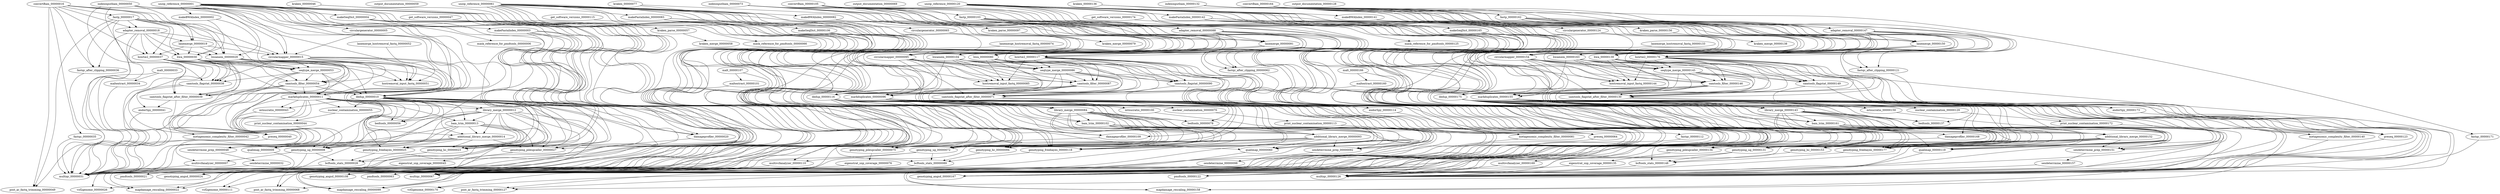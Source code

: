 strict digraph "EagerWorkflow-synthetic-instance" {
	graph [executedat="2024-09-11T11:00:26.031959+02:00",
		makespan=0,
		name="EagerWorkflow-synthetic-instance"
	];
	unzip_reference_00000001	[task="<wfcommons.common.task.Task object at 0x760638631f10>"];
	makeBWAIndex_00000002	[task="<wfcommons.common.task.Task object at 0x760638631dc0>"];
	unzip_reference_00000001 -> makeBWAIndex_00000002	[weight=0];
	makeFastaIndex_00000003	[task="<wfcommons.common.task.Task object at 0x760638631d00>"];
	unzip_reference_00000001 -> makeFastaIndex_00000003	[weight=0];
	makeSeqDict_00000004	[task="<wfcommons.common.task.Task object at 0x7606386317c0>"];
	unzip_reference_00000001 -> makeSeqDict_00000004	[weight=0];
	circulargenerator_00000005	[task="<wfcommons.common.task.Task object at 0x760638631940>"];
	unzip_reference_00000001 -> circulargenerator_00000005	[weight=0];
	mask_reference_for_pmdtools_00000006	[task="<wfcommons.common.task.Task object at 0x760638631ca0>"];
	unzip_reference_00000001 -> mask_reference_for_pmdtools_00000006	[weight=0];
	multivcfanalyzer_00000007	[task="<wfcommons.common.task.Task object at 0x760638631c10>"];
	unzip_reference_00000001 -> multivcfanalyzer_00000007	[weight=0];
	genotyping_ug_00000008	[task="<wfcommons.common.task.Task object at 0x760638631e50>"];
	unzip_reference_00000001 -> genotyping_ug_00000008	[weight=0];
	qualimap_00000009	[task="<wfcommons.common.task.Task object at 0x760638631910>"];
	unzip_reference_00000001 -> qualimap_00000009	[weight=0];
	circularmapper_00000015	[task="<wfcommons.common.task.Task object at 0x760638631ac0>"];
	unzip_reference_00000001 -> circularmapper_00000015	[weight=0];
	damageprofiler_00000020	[task="<wfcommons.common.task.Task object at 0x760638631df0>"];
	unzip_reference_00000001 -> damageprofiler_00000020	[weight=0];
	pmdtools_00000021	[task="<wfcommons.common.task.Task object at 0x7606386310a0>"];
	unzip_reference_00000001 -> pmdtools_00000021	[weight=0];
	mapdamage_rescaling_00000022	[task="<wfcommons.common.task.Task object at 0x760638631fd0>"];
	unzip_reference_00000001 -> mapdamage_rescaling_00000022	[weight=0];
	genotyping_hc_00000023	[task="<wfcommons.common.task.Task object at 0x760638631c40>"];
	unzip_reference_00000001 -> genotyping_hc_00000023	[weight=0];
	genotyping_angsd_00000024	[task="<wfcommons.common.task.Task object at 0x7606386319a0>"];
	unzip_reference_00000001 -> genotyping_angsd_00000024	[weight=0];
	genotyping_freebayes_00000025	[task="<wfcommons.common.task.Task object at 0x7606386319d0>"];
	unzip_reference_00000001 -> genotyping_freebayes_00000025	[weight=0];
	vcf2genome_00000026	[task="<wfcommons.common.task.Task object at 0x760638631a90>"];
	unzip_reference_00000001 -> vcf2genome_00000026	[weight=0];
	genotyping_pileupcaller_00000027	[task="<wfcommons.common.task.Task object at 0x760638631730>"];
	unzip_reference_00000001 -> genotyping_pileupcaller_00000027	[weight=0];
	bcftools_stats_00000028	[task="<wfcommons.common.task.Task object at 0x760638631af0>"];
	unzip_reference_00000001 -> bcftools_stats_00000028	[weight=0];
	bwamem_00000029	[task="<wfcommons.common.task.Task object at 0x760638631b20>"];
	makeBWAIndex_00000002 -> bwamem_00000029	[weight=0];
	bwa_00000030	[task="<wfcommons.common.task.Task object at 0x760638631700>"];
	makeBWAIndex_00000002 -> bwa_00000030	[weight=0];
	makeFastaIndex_00000003 -> genotyping_ug_00000008	[weight=0];
	makeFastaIndex_00000003 -> genotyping_hc_00000023	[weight=0];
	makeFastaIndex_00000003 -> genotyping_angsd_00000024	[weight=0];
	makeFastaIndex_00000003 -> genotyping_freebayes_00000025	[weight=0];
	makeFastaIndex_00000003 -> genotyping_pileupcaller_00000027	[weight=0];
	makeSeqDict_00000004 -> genotyping_ug_00000008	[weight=0];
	makeSeqDict_00000004 -> genotyping_hc_00000023	[weight=0];
	makeSeqDict_00000004 -> genotyping_angsd_00000024	[weight=0];
	makeSeqDict_00000004 -> genotyping_freebayes_00000025	[weight=0];
	makeSeqDict_00000004 -> genotyping_pileupcaller_00000027	[weight=0];
	circulargenerator_00000005 -> circularmapper_00000015	[weight=0];
	multiqc_00000031	[task="<wfcommons.common.task.Task object at 0x760638631880>"];
	multivcfanalyzer_00000007 -> multiqc_00000031	[weight=0];
	genotyping_ug_00000008 -> multivcfanalyzer_00000007	[weight=0];
	genotyping_ug_00000008 -> vcf2genome_00000026	[weight=0];
	genotyping_ug_00000008 -> bcftools_stats_00000028	[weight=0];
	qualimap_00000009 -> multiqc_00000031	[weight=0];
	dedup_00000010	[task="<wfcommons.common.task.Task object at 0x760638631eb0>"];
	dedup_00000010 -> genotyping_ug_00000008	[weight=0];
	dedup_00000010 -> qualimap_00000009	[weight=0];
	library_merge_00000012	[task="<wfcommons.common.task.Task object at 0x760638631b50>"];
	dedup_00000010 -> library_merge_00000012	[weight=0];
	bam_trim_00000013	[task="<wfcommons.common.task.Task object at 0x760638631be0>"];
	dedup_00000010 -> bam_trim_00000013	[weight=0];
	additional_library_merge_00000014	[task="<wfcommons.common.task.Task object at 0x760638631e20>"];
	dedup_00000010 -> additional_library_merge_00000014	[weight=0];
	dedup_00000010 -> damageprofiler_00000020	[weight=0];
	dedup_00000010 -> pmdtools_00000021	[weight=0];
	dedup_00000010 -> mapdamage_rescaling_00000022	[weight=0];
	dedup_00000010 -> genotyping_hc_00000023	[weight=0];
	dedup_00000010 -> genotyping_angsd_00000024	[weight=0];
	dedup_00000010 -> genotyping_freebayes_00000025	[weight=0];
	dedup_00000010 -> genotyping_pileupcaller_00000027	[weight=0];
	dedup_00000010 -> multiqc_00000031	[weight=0];
	mtnucratio_00000043	[task="<wfcommons.common.task.Task object at 0x7606386315e0>"];
	dedup_00000010 -> mtnucratio_00000043	[weight=0];
	sexdeterrmine_prep_00000048	[task="<wfcommons.common.task.Task object at 0x760638631400>"];
	dedup_00000010 -> sexdeterrmine_prep_00000048	[weight=0];
	nuclear_contamination_00000055	[task="<wfcommons.common.task.Task object at 0x760638631340>"];
	dedup_00000010 -> nuclear_contamination_00000055	[weight=0];
	bedtools_00000056	[task="<wfcommons.common.task.Task object at 0x760638631640>"];
	dedup_00000010 -> bedtools_00000056	[weight=0];
	markduplicates_00000011	[task="<wfcommons.common.task.Task object at 0x760638631cd0>"];
	markduplicates_00000011 -> genotyping_ug_00000008	[weight=0];
	markduplicates_00000011 -> qualimap_00000009	[weight=0];
	markduplicates_00000011 -> library_merge_00000012	[weight=0];
	markduplicates_00000011 -> bam_trim_00000013	[weight=0];
	markduplicates_00000011 -> additional_library_merge_00000014	[weight=0];
	markduplicates_00000011 -> damageprofiler_00000020	[weight=0];
	markduplicates_00000011 -> pmdtools_00000021	[weight=0];
	markduplicates_00000011 -> mapdamage_rescaling_00000022	[weight=0];
	markduplicates_00000011 -> genotyping_hc_00000023	[weight=0];
	markduplicates_00000011 -> genotyping_angsd_00000024	[weight=0];
	markduplicates_00000011 -> genotyping_freebayes_00000025	[weight=0];
	markduplicates_00000011 -> genotyping_pileupcaller_00000027	[weight=0];
	markduplicates_00000011 -> multiqc_00000031	[weight=0];
	markduplicates_00000011 -> mtnucratio_00000043	[weight=0];
	markduplicates_00000011 -> sexdeterrmine_prep_00000048	[weight=0];
	markduplicates_00000011 -> nuclear_contamination_00000055	[weight=0];
	markduplicates_00000011 -> bedtools_00000056	[weight=0];
	library_merge_00000012 -> genotyping_ug_00000008	[weight=0];
	library_merge_00000012 -> qualimap_00000009	[weight=0];
	library_merge_00000012 -> bam_trim_00000013	[weight=0];
	library_merge_00000012 -> additional_library_merge_00000014	[weight=0];
	library_merge_00000012 -> pmdtools_00000021	[weight=0];
	library_merge_00000012 -> mapdamage_rescaling_00000022	[weight=0];
	library_merge_00000012 -> genotyping_hc_00000023	[weight=0];
	library_merge_00000012 -> genotyping_angsd_00000024	[weight=0];
	library_merge_00000012 -> genotyping_freebayes_00000025	[weight=0];
	library_merge_00000012 -> genotyping_pileupcaller_00000027	[weight=0];
	library_merge_00000012 -> sexdeterrmine_prep_00000048	[weight=0];
	library_merge_00000012 -> bedtools_00000056	[weight=0];
	bam_trim_00000013 -> genotyping_ug_00000008	[weight=0];
	bam_trim_00000013 -> qualimap_00000009	[weight=0];
	bam_trim_00000013 -> additional_library_merge_00000014	[weight=0];
	bam_trim_00000013 -> genotyping_hc_00000023	[weight=0];
	bam_trim_00000013 -> genotyping_angsd_00000024	[weight=0];
	bam_trim_00000013 -> genotyping_freebayes_00000025	[weight=0];
	bam_trim_00000013 -> genotyping_pileupcaller_00000027	[weight=0];
	bam_trim_00000013 -> sexdeterrmine_prep_00000048	[weight=0];
	additional_library_merge_00000014 -> genotyping_ug_00000008	[weight=0];
	additional_library_merge_00000014 -> qualimap_00000009	[weight=0];
	additional_library_merge_00000014 -> genotyping_hc_00000023	[weight=0];
	additional_library_merge_00000014 -> genotyping_angsd_00000024	[weight=0];
	additional_library_merge_00000014 -> genotyping_freebayes_00000025	[weight=0];
	additional_library_merge_00000014 -> genotyping_pileupcaller_00000027	[weight=0];
	additional_library_merge_00000014 -> sexdeterrmine_prep_00000048	[weight=0];
	circularmapper_00000015 -> dedup_00000010	[weight=0];
	circularmapper_00000015 -> markduplicates_00000011	[weight=0];
	samtools_flagstat_00000038	[task="<wfcommons.common.task.Task object at 0x760638631850>"];
	circularmapper_00000015 -> samtools_flagstat_00000038	[weight=0];
	samtools_flagstat_after_filter_00000039	[task="<wfcommons.common.task.Task object at 0x7606386313a0>"];
	circularmapper_00000015 -> samtools_flagstat_after_filter_00000039	[weight=0];
	preseq_00000040	[task="<wfcommons.common.task.Task object at 0x7606386318b0>"];
	circularmapper_00000015 -> preseq_00000040	[weight=0];
	hostremoval_input_fastq_00000051	[task="<wfcommons.common.task.Task object at 0x7606386314c0>"];
	circularmapper_00000015 -> hostremoval_input_fastq_00000051	[weight=0];
	seqtype_merge_00000053	[task="<wfcommons.common.task.Task object at 0x760638631430>"];
	circularmapper_00000015 -> seqtype_merge_00000053	[weight=0];
	samtools_filter_00000054	[task="<wfcommons.common.task.Task object at 0x760638631460>"];
	circularmapper_00000015 -> samtools_filter_00000054	[weight=0];
	convertBam_00000016	[task="<wfcommons.common.task.Task object at 0x760638631c70>"];
	convertBam_00000016 -> circularmapper_00000015	[weight=0];
	fastp_00000017	[task="<wfcommons.common.task.Task object at 0x760638631040>"];
	convertBam_00000016 -> fastp_00000017	[weight=0];
	adapter_removal_00000018	[task="<wfcommons.common.task.Task object at 0x760638631100>"];
	convertBam_00000016 -> adapter_removal_00000018	[weight=0];
	lanemerge_00000019	[task="<wfcommons.common.task.Task object at 0x760638631fa0>"];
	convertBam_00000016 -> lanemerge_00000019	[weight=0];
	convertBam_00000016 -> bwamem_00000029	[weight=0];
	convertBam_00000016 -> bwa_00000030	[weight=0];
	fastqc_00000035	[task="<wfcommons.common.task.Task object at 0x760638631820>"];
	convertBam_00000016 -> fastqc_00000035	[weight=0];
	fastqc_after_clipping_00000036	[task="<wfcommons.common.task.Task object at 0x760638631760>"];
	convertBam_00000016 -> fastqc_after_clipping_00000036	[weight=0];
	bowtie2_00000037	[task="<wfcommons.common.task.Task object at 0x760638631a30>"];
	convertBam_00000016 -> bowtie2_00000037	[weight=0];
	post_ar_fastq_trimming_00000049	[task="<wfcommons.common.task.Task object at 0x760638631490>"];
	convertBam_00000016 -> post_ar_fastq_trimming_00000049	[weight=0];
	fastp_00000017 -> circularmapper_00000015	[weight=0];
	fastp_00000017 -> adapter_removal_00000018	[weight=0];
	fastp_00000017 -> lanemerge_00000019	[weight=0];
	fastp_00000017 -> bwamem_00000029	[weight=0];
	fastp_00000017 -> bwa_00000030	[weight=0];
	fastp_00000017 -> multiqc_00000031	[weight=0];
	fastp_00000017 -> fastqc_after_clipping_00000036	[weight=0];
	fastp_00000017 -> bowtie2_00000037	[weight=0];
	fastp_00000017 -> post_ar_fastq_trimming_00000049	[weight=0];
	adapter_removal_00000018 -> circularmapper_00000015	[weight=0];
	adapter_removal_00000018 -> lanemerge_00000019	[weight=0];
	adapter_removal_00000018 -> bwamem_00000029	[weight=0];
	adapter_removal_00000018 -> bwa_00000030	[weight=0];
	adapter_removal_00000018 -> multiqc_00000031	[weight=0];
	adapter_removal_00000018 -> fastqc_after_clipping_00000036	[weight=0];
	adapter_removal_00000018 -> bowtie2_00000037	[weight=0];
	adapter_removal_00000018 -> post_ar_fastq_trimming_00000049	[weight=0];
	lanemerge_00000019 -> circularmapper_00000015	[weight=0];
	lanemerge_00000019 -> bwamem_00000029	[weight=0];
	lanemerge_00000019 -> bwa_00000030	[weight=0];
	lanemerge_00000019 -> bowtie2_00000037	[weight=0];
	damageprofiler_00000020 -> multiqc_00000031	[weight=0];
	genotyping_hc_00000023 -> bcftools_stats_00000028	[weight=0];
	genotyping_freebayes_00000025 -> bcftools_stats_00000028	[weight=0];
	eigenstrat_snp_coverage_00000045	[task="<wfcommons.common.task.Task object at 0x760638631550>"];
	genotyping_pileupcaller_00000027 -> eigenstrat_snp_coverage_00000045	[weight=0];
	bcftools_stats_00000028 -> multiqc_00000031	[weight=0];
	bwamem_00000029 -> dedup_00000010	[weight=0];
	bwamem_00000029 -> markduplicates_00000011	[weight=0];
	bwamem_00000029 -> samtools_flagstat_00000038	[weight=0];
	bwamem_00000029 -> samtools_flagstat_after_filter_00000039	[weight=0];
	bwamem_00000029 -> preseq_00000040	[weight=0];
	bwamem_00000029 -> hostremoval_input_fastq_00000051	[weight=0];
	bwamem_00000029 -> seqtype_merge_00000053	[weight=0];
	bwamem_00000029 -> samtools_filter_00000054	[weight=0];
	bwa_00000030 -> dedup_00000010	[weight=0];
	bwa_00000030 -> markduplicates_00000011	[weight=0];
	bwa_00000030 -> samtools_flagstat_00000038	[weight=0];
	bwa_00000030 -> samtools_flagstat_after_filter_00000039	[weight=0];
	bwa_00000030 -> preseq_00000040	[weight=0];
	bwa_00000030 -> hostremoval_input_fastq_00000051	[weight=0];
	bwa_00000030 -> seqtype_merge_00000053	[weight=0];
	bwa_00000030 -> samtools_filter_00000054	[weight=0];
	sexdeterrmine_00000032	[task="<wfcommons.common.task.Task object at 0x760638631790>"];
	sexdeterrmine_00000032 -> multiqc_00000031	[weight=0];
	malt_00000033	[task="<wfcommons.common.task.Task object at 0x760638631670>"];
	malt_00000033 -> multiqc_00000031	[weight=0];
	maltextract_00000034	[task="<wfcommons.common.task.Task object at 0x7606386316d0>"];
	malt_00000033 -> maltextract_00000034	[weight=0];
	maltextract_00000034 -> multiqc_00000031	[weight=0];
	fastqc_00000035 -> multiqc_00000031	[weight=0];
	fastqc_after_clipping_00000036 -> multiqc_00000031	[weight=0];
	bowtie2_00000037 -> dedup_00000010	[weight=0];
	bowtie2_00000037 -> markduplicates_00000011	[weight=0];
	bowtie2_00000037 -> multiqc_00000031	[weight=0];
	bowtie2_00000037 -> samtools_flagstat_00000038	[weight=0];
	bowtie2_00000037 -> samtools_flagstat_after_filter_00000039	[weight=0];
	bowtie2_00000037 -> preseq_00000040	[weight=0];
	bowtie2_00000037 -> hostremoval_input_fastq_00000051	[weight=0];
	bowtie2_00000037 -> seqtype_merge_00000053	[weight=0];
	bowtie2_00000037 -> samtools_filter_00000054	[weight=0];
	samtools_flagstat_00000038 -> multiqc_00000031	[weight=0];
	endorSpy_00000041	[task="<wfcommons.common.task.Task object at 0x7606386317f0>"];
	samtools_flagstat_00000038 -> endorSpy_00000041	[weight=0];
	samtools_flagstat_after_filter_00000039 -> multiqc_00000031	[weight=0];
	samtools_flagstat_after_filter_00000039 -> endorSpy_00000041	[weight=0];
	preseq_00000040 -> multiqc_00000031	[weight=0];
	endorSpy_00000041 -> multiqc_00000031	[weight=0];
	metagenomic_complexity_filter_00000042	[task="<wfcommons.common.task.Task object at 0x760638631610>"];
	metagenomic_complexity_filter_00000042 -> multiqc_00000031	[weight=0];
	mtnucratio_00000043 -> multiqc_00000031	[weight=0];
	print_nuclear_contamination_00000044	[task="<wfcommons.common.task.Task object at 0x7606386315b0>"];
	print_nuclear_contamination_00000044 -> multiqc_00000031	[weight=0];
	eigenstrat_snp_coverage_00000045 -> multiqc_00000031	[weight=0];
	kraken_00000046	[task="<wfcommons.common.task.Task object at 0x760638631520>"];
	kraken_00000046 -> multiqc_00000031	[weight=0];
	kraken_parse_00000057	[task="<wfcommons.common.task.Task object at 0x7606386312b0>"];
	kraken_00000046 -> kraken_parse_00000057	[weight=0];
	get_software_versions_00000047	[task="<wfcommons.common.task.Task object at 0x760638631580>"];
	get_software_versions_00000047 -> multiqc_00000031	[weight=0];
	sexdeterrmine_prep_00000048 -> sexdeterrmine_00000032	[weight=0];
	indexinputbam_00000050	[task="<wfcommons.common.task.Task object at 0x7606386314f0>"];
	indexinputbam_00000050 -> dedup_00000010	[weight=0];
	indexinputbam_00000050 -> markduplicates_00000011	[weight=0];
	indexinputbam_00000050 -> samtools_flagstat_00000038	[weight=0];
	indexinputbam_00000050 -> samtools_flagstat_after_filter_00000039	[weight=0];
	indexinputbam_00000050 -> preseq_00000040	[weight=0];
	indexinputbam_00000050 -> hostremoval_input_fastq_00000051	[weight=0];
	indexinputbam_00000050 -> seqtype_merge_00000053	[weight=0];
	indexinputbam_00000050 -> samtools_filter_00000054	[weight=0];
	lanemerge_hostremoval_fastq_00000052	[task="<wfcommons.common.task.Task object at 0x7606386313d0>"];
	lanemerge_hostremoval_fastq_00000052 -> hostremoval_input_fastq_00000051	[weight=0];
	seqtype_merge_00000053 -> dedup_00000010	[weight=0];
	seqtype_merge_00000053 -> markduplicates_00000011	[weight=0];
	seqtype_merge_00000053 -> samtools_flagstat_00000038	[weight=0];
	seqtype_merge_00000053 -> samtools_flagstat_after_filter_00000039	[weight=0];
	seqtype_merge_00000053 -> preseq_00000040	[weight=0];
	seqtype_merge_00000053 -> samtools_filter_00000054	[weight=0];
	samtools_filter_00000054 -> dedup_00000010	[weight=0];
	samtools_filter_00000054 -> markduplicates_00000011	[weight=0];
	samtools_filter_00000054 -> samtools_flagstat_after_filter_00000039	[weight=0];
	samtools_filter_00000054 -> preseq_00000040	[weight=0];
	samtools_filter_00000054 -> metagenomic_complexity_filter_00000042	[weight=0];
	nuclear_contamination_00000055 -> print_nuclear_contamination_00000044	[weight=0];
	kraken_merge_00000058	[task="<wfcommons.common.task.Task object at 0x760638631250>"];
	kraken_parse_00000057 -> kraken_merge_00000058	[weight=0];
	output_documentation_00000059	[task="<wfcommons.common.task.Task object at 0x760638631310>"];
	qualimap_00000060	[task="<wfcommons.common.task.Task object at 0x760638631280>"];
	multiqc_00000067	[task="<wfcommons.common.task.Task object at 0x760638631190>"];
	qualimap_00000060 -> multiqc_00000067	[weight=0];
	unzip_reference_00000061	[task="<wfcommons.common.task.Task object at 0x7606386310d0>"];
	unzip_reference_00000061 -> qualimap_00000060	[weight=0];
	pmdtools_00000063	[task="<wfcommons.common.task.Task object at 0x7606386311f0>"];
	unzip_reference_00000061 -> pmdtools_00000063	[weight=0];
	circulargenerator_00000065	[task="<wfcommons.common.task.Task object at 0x760638631160>"];
	unzip_reference_00000061 -> circulargenerator_00000065	[weight=0];
	mask_reference_for_pmdtools_00000066	[task="<wfcommons.common.task.Task object at 0x7606386311c0>"];
	unzip_reference_00000061 -> mask_reference_for_pmdtools_00000066	[weight=0];
	genotyping_ug_00000072	[task="<wfcommons.common.task.Task object at 0x760638f2e310>"];
	unzip_reference_00000061 -> genotyping_ug_00000072	[weight=0];
	genotyping_pileupcaller_00000075	[task="<wfcommons.common.task.Task object at 0x760638f2e430>"];
	unzip_reference_00000061 -> genotyping_pileupcaller_00000075	[weight=0];
	makeBWAIndex_00000082	[task="<wfcommons.common.task.Task object at 0x760638f2e550>"];
	unzip_reference_00000061 -> makeBWAIndex_00000082	[weight=0];
	makeFastaIndex_00000083	[task="<wfcommons.common.task.Task object at 0x760638f2e4c0>"];
	unzip_reference_00000061 -> makeFastaIndex_00000083	[weight=0];
	bcftools_stats_00000089	[task="<wfcommons.common.task.Task object at 0x760638f2e670>"];
	unzip_reference_00000061 -> bcftools_stats_00000089	[weight=0];
	genotyping_hc_00000094	[task="<wfcommons.common.task.Task object at 0x760638f2e6d0>"];
	unzip_reference_00000061 -> genotyping_hc_00000094	[weight=0];
	circularmapper_00000095	[task="<wfcommons.common.task.Task object at 0x760638f2e850>"];
	unzip_reference_00000061 -> circularmapper_00000095	[weight=0];
	mapdamage_rescaling_00000099	[task="<wfcommons.common.task.Task object at 0x760638f2e3d0>"];
	unzip_reference_00000061 -> mapdamage_rescaling_00000099	[weight=0];
	makeSeqDict_00000106	[task="<wfcommons.common.task.Task object at 0x760638f2e7f0>"];
	unzip_reference_00000061 -> makeSeqDict_00000106	[weight=0];
	genotyping_angsd_00000108	[task="<wfcommons.common.task.Task object at 0x760638f2e1f0>"];
	unzip_reference_00000061 -> genotyping_angsd_00000108	[weight=0];
	damageprofiler_00000109	[task="<wfcommons.common.task.Task object at 0x760638f2e730>"];
	unzip_reference_00000061 -> damageprofiler_00000109	[weight=0];
	multivcfanalyzer_00000110	[task="<wfcommons.common.task.Task object at 0x760638f2e7c0>"];
	unzip_reference_00000061 -> multivcfanalyzer_00000110	[weight=0];
	vcf2genome_00000111	[task="<wfcommons.common.task.Task object at 0x760638f2e520>"];
	unzip_reference_00000061 -> vcf2genome_00000111	[weight=0];
	genotyping_freebayes_00000118	[task="<wfcommons.common.task.Task object at 0x760638f2e8b0>"];
	unzip_reference_00000061 -> genotyping_freebayes_00000118	[weight=0];
	fastqc_after_clipping_00000062	[task="<wfcommons.common.task.Task object at 0x760638631220>"];
	fastqc_after_clipping_00000062 -> multiqc_00000067	[weight=0];
	preseq_00000064	[task="<wfcommons.common.task.Task object at 0x7606386312e0>"];
	preseq_00000064 -> multiqc_00000067	[weight=0];
	circulargenerator_00000065 -> circularmapper_00000095	[weight=0];
	post_ar_fastq_trimming_00000068	[task="<wfcommons.common.task.Task object at 0x760638631370>"];
	output_documentation_00000069	[task="<wfcommons.common.task.Task object at 0x760638631d90>"];
	nuclear_contamination_00000070	[task="<wfcommons.common.task.Task object at 0x760638631e80>"];
	print_nuclear_contamination_00000113	[task="<wfcommons.common.task.Task object at 0x760638f2ea00>"];
	nuclear_contamination_00000070 -> print_nuclear_contamination_00000113	[weight=0];
	samtools_flagstat_after_filter_00000071	[task="<wfcommons.common.task.Task object at 0x760638631ee0>"];
	samtools_flagstat_after_filter_00000071 -> multiqc_00000067	[weight=0];
	endorSpy_00000114	[task="<wfcommons.common.task.Task object at 0x760638f2e5b0>"];
	samtools_flagstat_after_filter_00000071 -> endorSpy_00000114	[weight=0];
	genotyping_ug_00000072 -> bcftools_stats_00000089	[weight=0];
	genotyping_ug_00000072 -> multivcfanalyzer_00000110	[weight=0];
	genotyping_ug_00000072 -> vcf2genome_00000111	[weight=0];
	indexinputbam_00000073	[task="<wfcommons.common.task.Task object at 0x760638f2ea60>"];
	indexinputbam_00000073 -> preseq_00000064	[weight=0];
	indexinputbam_00000073 -> samtools_flagstat_after_filter_00000071	[weight=0];
	hostremoval_input_fastq_00000085	[task="<wfcommons.common.task.Task object at 0x760638f2e460>"];
	indexinputbam_00000073 -> hostremoval_input_fastq_00000085	[weight=0];
	seqtype_merge_00000086	[task="<wfcommons.common.task.Task object at 0x760638f2e640>"];
	indexinputbam_00000073 -> seqtype_merge_00000086	[weight=0];
	samtools_filter_00000087	[task="<wfcommons.common.task.Task object at 0x760638f2e220>"];
	indexinputbam_00000073 -> samtools_filter_00000087	[weight=0];
	samtools_flagstat_00000090	[task="<wfcommons.common.task.Task object at 0x760638f2e610>"];
	indexinputbam_00000073 -> samtools_flagstat_00000090	[weight=0];
	markduplicates_00000096	[task="<wfcommons.common.task.Task object at 0x760638f2e340>"];
	indexinputbam_00000073 -> markduplicates_00000096	[weight=0];
	dedup_00000116	[task="<wfcommons.common.task.Task object at 0x760638f2e1c0>"];
	indexinputbam_00000073 -> dedup_00000116	[weight=0];
	lanemerge_hostremoval_fastq_00000074	[task="<wfcommons.common.task.Task object at 0x760638f2e700>"];
	lanemerge_hostremoval_fastq_00000074 -> hostremoval_input_fastq_00000085	[weight=0];
	eigenstrat_snp_coverage_00000076	[task="<wfcommons.common.task.Task object at 0x760638f2e160>"];
	genotyping_pileupcaller_00000075 -> eigenstrat_snp_coverage_00000076	[weight=0];
	eigenstrat_snp_coverage_00000076 -> multiqc_00000067	[weight=0];
	kraken_00000077	[task="<wfcommons.common.task.Task object at 0x760638f2e0d0>"];
	kraken_00000077 -> multiqc_00000067	[weight=0];
	kraken_parse_00000097	[task="<wfcommons.common.task.Task object at 0x760638f2e370>"];
	kraken_00000077 -> kraken_parse_00000097	[weight=0];
	bedtools_00000078	[task="<wfcommons.common.task.Task object at 0x760638f2e100>"];
	kraken_merge_00000079	[task="<wfcommons.common.task.Task object at 0x760638f2e820>"];
	bwa_00000080	[task="<wfcommons.common.task.Task object at 0x760638f2e280>"];
	bwa_00000080 -> preseq_00000064	[weight=0];
	bwa_00000080 -> samtools_flagstat_after_filter_00000071	[weight=0];
	bwa_00000080 -> hostremoval_input_fastq_00000085	[weight=0];
	bwa_00000080 -> seqtype_merge_00000086	[weight=0];
	bwa_00000080 -> samtools_filter_00000087	[weight=0];
	bwa_00000080 -> samtools_flagstat_00000090	[weight=0];
	bwa_00000080 -> markduplicates_00000096	[weight=0];
	bwa_00000080 -> dedup_00000116	[weight=0];
	metagenomic_complexity_filter_00000081	[task="<wfcommons.common.task.Task object at 0x760638f2e130>"];
	metagenomic_complexity_filter_00000081 -> multiqc_00000067	[weight=0];
	makeBWAIndex_00000082 -> bwa_00000080	[weight=0];
	bwamem_00000104	[task="<wfcommons.common.task.Task object at 0x760638f2e880>"];
	makeBWAIndex_00000082 -> bwamem_00000104	[weight=0];
	makeFastaIndex_00000083 -> genotyping_ug_00000072	[weight=0];
	makeFastaIndex_00000083 -> genotyping_pileupcaller_00000075	[weight=0];
	makeFastaIndex_00000083 -> genotyping_hc_00000094	[weight=0];
	makeFastaIndex_00000083 -> genotyping_angsd_00000108	[weight=0];
	makeFastaIndex_00000083 -> genotyping_freebayes_00000118	[weight=0];
	library_merge_00000084	[task="<wfcommons.common.task.Task object at 0x760638f2e490>"];
	library_merge_00000084 -> qualimap_00000060	[weight=0];
	library_merge_00000084 -> pmdtools_00000063	[weight=0];
	library_merge_00000084 -> genotyping_ug_00000072	[weight=0];
	library_merge_00000084 -> genotyping_pileupcaller_00000075	[weight=0];
	library_merge_00000084 -> bedtools_00000078	[weight=0];
	sexdeterrmine_prep_00000092	[task="<wfcommons.common.task.Task object at 0x760638f2e5e0>"];
	library_merge_00000084 -> sexdeterrmine_prep_00000092	[weight=0];
	additional_library_merge_00000093	[task="<wfcommons.common.task.Task object at 0x760638f2e190>"];
	library_merge_00000084 -> additional_library_merge_00000093	[weight=0];
	library_merge_00000084 -> genotyping_hc_00000094	[weight=0];
	library_merge_00000084 -> mapdamage_rescaling_00000099	[weight=0];
	bam_trim_00000102	[task="<wfcommons.common.task.Task object at 0x760638f2e3a0>"];
	library_merge_00000084 -> bam_trim_00000102	[weight=0];
	library_merge_00000084 -> genotyping_angsd_00000108	[weight=0];
	library_merge_00000084 -> genotyping_freebayes_00000118	[weight=0];
	seqtype_merge_00000086 -> preseq_00000064	[weight=0];
	seqtype_merge_00000086 -> samtools_flagstat_after_filter_00000071	[weight=0];
	seqtype_merge_00000086 -> samtools_filter_00000087	[weight=0];
	seqtype_merge_00000086 -> samtools_flagstat_00000090	[weight=0];
	seqtype_merge_00000086 -> markduplicates_00000096	[weight=0];
	seqtype_merge_00000086 -> dedup_00000116	[weight=0];
	samtools_filter_00000087 -> preseq_00000064	[weight=0];
	samtools_filter_00000087 -> samtools_flagstat_after_filter_00000071	[weight=0];
	samtools_filter_00000087 -> metagenomic_complexity_filter_00000081	[weight=0];
	samtools_filter_00000087 -> markduplicates_00000096	[weight=0];
	samtools_filter_00000087 -> dedup_00000116	[weight=0];
	adapter_removal_00000088	[task="<wfcommons.common.task.Task object at 0x760638f2e790>"];
	adapter_removal_00000088 -> fastqc_after_clipping_00000062	[weight=0];
	adapter_removal_00000088 -> multiqc_00000067	[weight=0];
	adapter_removal_00000088 -> post_ar_fastq_trimming_00000068	[weight=0];
	adapter_removal_00000088 -> bwa_00000080	[weight=0];
	lanemerge_00000091	[task="<wfcommons.common.task.Task object at 0x760638f2e4f0>"];
	adapter_removal_00000088 -> lanemerge_00000091	[weight=0];
	adapter_removal_00000088 -> circularmapper_00000095	[weight=0];
	adapter_removal_00000088 -> bwamem_00000104	[weight=0];
	bowtie2_00000117	[task="<wfcommons.common.task.Task object at 0x760638f2e8e0>"];
	adapter_removal_00000088 -> bowtie2_00000117	[weight=0];
	bcftools_stats_00000089 -> multiqc_00000067	[weight=0];
	samtools_flagstat_00000090 -> multiqc_00000067	[weight=0];
	samtools_flagstat_00000090 -> endorSpy_00000114	[weight=0];
	lanemerge_00000091 -> bwa_00000080	[weight=0];
	lanemerge_00000091 -> circularmapper_00000095	[weight=0];
	lanemerge_00000091 -> bwamem_00000104	[weight=0];
	lanemerge_00000091 -> bowtie2_00000117	[weight=0];
	sexdeterrmine_00000098	[task="<wfcommons.common.task.Task object at 0x760638f2e760>"];
	sexdeterrmine_prep_00000092 -> sexdeterrmine_00000098	[weight=0];
	additional_library_merge_00000093 -> qualimap_00000060	[weight=0];
	additional_library_merge_00000093 -> genotyping_ug_00000072	[weight=0];
	additional_library_merge_00000093 -> genotyping_pileupcaller_00000075	[weight=0];
	additional_library_merge_00000093 -> sexdeterrmine_prep_00000092	[weight=0];
	additional_library_merge_00000093 -> genotyping_hc_00000094	[weight=0];
	additional_library_merge_00000093 -> genotyping_angsd_00000108	[weight=0];
	additional_library_merge_00000093 -> genotyping_freebayes_00000118	[weight=0];
	genotyping_hc_00000094 -> bcftools_stats_00000089	[weight=0];
	circularmapper_00000095 -> preseq_00000064	[weight=0];
	circularmapper_00000095 -> samtools_flagstat_after_filter_00000071	[weight=0];
	circularmapper_00000095 -> hostremoval_input_fastq_00000085	[weight=0];
	circularmapper_00000095 -> seqtype_merge_00000086	[weight=0];
	circularmapper_00000095 -> samtools_filter_00000087	[weight=0];
	circularmapper_00000095 -> samtools_flagstat_00000090	[weight=0];
	circularmapper_00000095 -> markduplicates_00000096	[weight=0];
	circularmapper_00000095 -> dedup_00000116	[weight=0];
	markduplicates_00000096 -> qualimap_00000060	[weight=0];
	markduplicates_00000096 -> pmdtools_00000063	[weight=0];
	markduplicates_00000096 -> multiqc_00000067	[weight=0];
	markduplicates_00000096 -> nuclear_contamination_00000070	[weight=0];
	markduplicates_00000096 -> genotyping_ug_00000072	[weight=0];
	markduplicates_00000096 -> genotyping_pileupcaller_00000075	[weight=0];
	markduplicates_00000096 -> bedtools_00000078	[weight=0];
	markduplicates_00000096 -> library_merge_00000084	[weight=0];
	markduplicates_00000096 -> sexdeterrmine_prep_00000092	[weight=0];
	markduplicates_00000096 -> additional_library_merge_00000093	[weight=0];
	markduplicates_00000096 -> genotyping_hc_00000094	[weight=0];
	markduplicates_00000096 -> mapdamage_rescaling_00000099	[weight=0];
	mtnucratio_00000100	[task="<wfcommons.common.task.Task object at 0x760638f2e6a0>"];
	markduplicates_00000096 -> mtnucratio_00000100	[weight=0];
	markduplicates_00000096 -> bam_trim_00000102	[weight=0];
	markduplicates_00000096 -> genotyping_angsd_00000108	[weight=0];
	markduplicates_00000096 -> damageprofiler_00000109	[weight=0];
	markduplicates_00000096 -> genotyping_freebayes_00000118	[weight=0];
	kraken_parse_00000097 -> kraken_merge_00000079	[weight=0];
	sexdeterrmine_00000098 -> multiqc_00000067	[weight=0];
	mtnucratio_00000100 -> multiqc_00000067	[weight=0];
	maltextract_00000101	[task="<wfcommons.common.task.Task object at 0x760638f2e400>"];
	maltextract_00000101 -> multiqc_00000067	[weight=0];
	bam_trim_00000102 -> qualimap_00000060	[weight=0];
	bam_trim_00000102 -> genotyping_ug_00000072	[weight=0];
	bam_trim_00000102 -> genotyping_pileupcaller_00000075	[weight=0];
	bam_trim_00000102 -> sexdeterrmine_prep_00000092	[weight=0];
	bam_trim_00000102 -> additional_library_merge_00000093	[weight=0];
	bam_trim_00000102 -> genotyping_hc_00000094	[weight=0];
	bam_trim_00000102 -> genotyping_angsd_00000108	[weight=0];
	bam_trim_00000102 -> genotyping_freebayes_00000118	[weight=0];
	fastp_00000103	[task="<wfcommons.common.task.Task object at 0x760638f2e2e0>"];
	fastp_00000103 -> fastqc_after_clipping_00000062	[weight=0];
	fastp_00000103 -> multiqc_00000067	[weight=0];
	fastp_00000103 -> post_ar_fastq_trimming_00000068	[weight=0];
	fastp_00000103 -> bwa_00000080	[weight=0];
	fastp_00000103 -> adapter_removal_00000088	[weight=0];
	fastp_00000103 -> lanemerge_00000091	[weight=0];
	fastp_00000103 -> circularmapper_00000095	[weight=0];
	fastp_00000103 -> bwamem_00000104	[weight=0];
	fastp_00000103 -> bowtie2_00000117	[weight=0];
	bwamem_00000104 -> preseq_00000064	[weight=0];
	bwamem_00000104 -> samtools_flagstat_after_filter_00000071	[weight=0];
	bwamem_00000104 -> hostremoval_input_fastq_00000085	[weight=0];
	bwamem_00000104 -> seqtype_merge_00000086	[weight=0];
	bwamem_00000104 -> samtools_filter_00000087	[weight=0];
	bwamem_00000104 -> samtools_flagstat_00000090	[weight=0];
	bwamem_00000104 -> markduplicates_00000096	[weight=0];
	bwamem_00000104 -> dedup_00000116	[weight=0];
	convertBam_00000105	[task="<wfcommons.common.task.Task object at 0x760638f2e2b0>"];
	convertBam_00000105 -> fastqc_after_clipping_00000062	[weight=0];
	convertBam_00000105 -> post_ar_fastq_trimming_00000068	[weight=0];
	convertBam_00000105 -> bwa_00000080	[weight=0];
	convertBam_00000105 -> adapter_removal_00000088	[weight=0];
	convertBam_00000105 -> lanemerge_00000091	[weight=0];
	convertBam_00000105 -> circularmapper_00000095	[weight=0];
	convertBam_00000105 -> fastp_00000103	[weight=0];
	convertBam_00000105 -> bwamem_00000104	[weight=0];
	fastqc_00000112	[task="<wfcommons.common.task.Task object at 0x760638f2e580>"];
	convertBam_00000105 -> fastqc_00000112	[weight=0];
	convertBam_00000105 -> bowtie2_00000117	[weight=0];
	makeSeqDict_00000106 -> genotyping_ug_00000072	[weight=0];
	makeSeqDict_00000106 -> genotyping_pileupcaller_00000075	[weight=0];
	makeSeqDict_00000106 -> genotyping_hc_00000094	[weight=0];
	makeSeqDict_00000106 -> genotyping_angsd_00000108	[weight=0];
	makeSeqDict_00000106 -> genotyping_freebayes_00000118	[weight=0];
	malt_00000107	[task="<wfcommons.common.task.Task object at 0x760638f2e250>"];
	malt_00000107 -> multiqc_00000067	[weight=0];
	malt_00000107 -> maltextract_00000101	[weight=0];
	damageprofiler_00000109 -> multiqc_00000067	[weight=0];
	multivcfanalyzer_00000110 -> multiqc_00000067	[weight=0];
	fastqc_00000112 -> multiqc_00000067	[weight=0];
	print_nuclear_contamination_00000113 -> multiqc_00000067	[weight=0];
	endorSpy_00000114 -> multiqc_00000067	[weight=0];
	get_software_versions_00000115	[task="<wfcommons.common.task.Task object at 0x760638f2e970>"];
	get_software_versions_00000115 -> multiqc_00000067	[weight=0];
	dedup_00000116 -> qualimap_00000060	[weight=0];
	dedup_00000116 -> pmdtools_00000063	[weight=0];
	dedup_00000116 -> multiqc_00000067	[weight=0];
	dedup_00000116 -> nuclear_contamination_00000070	[weight=0];
	dedup_00000116 -> genotyping_ug_00000072	[weight=0];
	dedup_00000116 -> genotyping_pileupcaller_00000075	[weight=0];
	dedup_00000116 -> bedtools_00000078	[weight=0];
	dedup_00000116 -> library_merge_00000084	[weight=0];
	dedup_00000116 -> sexdeterrmine_prep_00000092	[weight=0];
	dedup_00000116 -> additional_library_merge_00000093	[weight=0];
	dedup_00000116 -> genotyping_hc_00000094	[weight=0];
	dedup_00000116 -> mapdamage_rescaling_00000099	[weight=0];
	dedup_00000116 -> mtnucratio_00000100	[weight=0];
	dedup_00000116 -> bam_trim_00000102	[weight=0];
	dedup_00000116 -> genotyping_angsd_00000108	[weight=0];
	dedup_00000116 -> damageprofiler_00000109	[weight=0];
	dedup_00000116 -> genotyping_freebayes_00000118	[weight=0];
	bowtie2_00000117 -> preseq_00000064	[weight=0];
	bowtie2_00000117 -> multiqc_00000067	[weight=0];
	bowtie2_00000117 -> samtools_flagstat_after_filter_00000071	[weight=0];
	bowtie2_00000117 -> hostremoval_input_fastq_00000085	[weight=0];
	bowtie2_00000117 -> seqtype_merge_00000086	[weight=0];
	bowtie2_00000117 -> samtools_filter_00000087	[weight=0];
	bowtie2_00000117 -> samtools_flagstat_00000090	[weight=0];
	bowtie2_00000117 -> markduplicates_00000096	[weight=0];
	bowtie2_00000117 -> dedup_00000116	[weight=0];
	genotyping_freebayes_00000118 -> bcftools_stats_00000089	[weight=0];
	qualimap_00000119	[task="<wfcommons.common.task.Task object at 0x760638f2e910>"];
	multiqc_00000126	[task="<wfcommons.common.task.Task object at 0x760633c15fa0>"];
	qualimap_00000119 -> multiqc_00000126	[weight=0];
	unzip_reference_00000120	[task="<wfcommons.common.task.Task object at 0x760638f2e940>"];
	unzip_reference_00000120 -> qualimap_00000119	[weight=0];
	pmdtools_00000122	[task="<wfcommons.common.task.Task object at 0x760638f2ea30>"];
	unzip_reference_00000120 -> pmdtools_00000122	[weight=0];
	circulargenerator_00000124	[task="<wfcommons.common.task.Task object at 0x760638f2ea90>"];
	unzip_reference_00000120 -> circulargenerator_00000124	[weight=0];
	mask_reference_for_pmdtools_00000125	[task="<wfcommons.common.task.Task object at 0x760633c15040>"];
	unzip_reference_00000120 -> mask_reference_for_pmdtools_00000125	[weight=0];
	genotyping_ug_00000131	[task="<wfcommons.common.task.Task object at 0x760633c15ee0>"];
	unzip_reference_00000120 -> genotyping_ug_00000131	[weight=0];
	genotyping_pileupcaller_00000134	[task="<wfcommons.common.task.Task object at 0x760633c15d30>"];
	unzip_reference_00000120 -> genotyping_pileupcaller_00000134	[weight=0];
	makeBWAIndex_00000141	[task="<wfcommons.common.task.Task object at 0x760633c15d00>"];
	unzip_reference_00000120 -> makeBWAIndex_00000141	[weight=0];
	makeFastaIndex_00000142	[task="<wfcommons.common.task.Task object at 0x760633c159d0>"];
	unzip_reference_00000120 -> makeFastaIndex_00000142	[weight=0];
	bcftools_stats_00000148	[task="<wfcommons.common.task.Task object at 0x760633c15c10>"];
	unzip_reference_00000120 -> bcftools_stats_00000148	[weight=0];
	genotyping_hc_00000153	[task="<wfcommons.common.task.Task object at 0x760633c15bb0>"];
	unzip_reference_00000120 -> genotyping_hc_00000153	[weight=0];
	circularmapper_00000154	[task="<wfcommons.common.task.Task object at 0x760633c15a90>"];
	unzip_reference_00000120 -> circularmapper_00000154	[weight=0];
	mapdamage_rescaling_00000158	[task="<wfcommons.common.task.Task object at 0x760633c15700>"];
	unzip_reference_00000120 -> mapdamage_rescaling_00000158	[weight=0];
	makeSeqDict_00000165	[task="<wfcommons.common.task.Task object at 0x760633c15880>"];
	unzip_reference_00000120 -> makeSeqDict_00000165	[weight=0];
	genotyping_angsd_00000167	[task="<wfcommons.common.task.Task object at 0x760633c15820>"];
	unzip_reference_00000120 -> genotyping_angsd_00000167	[weight=0];
	damageprofiler_00000168	[task="<wfcommons.common.task.Task object at 0x760633c158e0>"];
	unzip_reference_00000120 -> damageprofiler_00000168	[weight=0];
	multivcfanalyzer_00000169	[task="<wfcommons.common.task.Task object at 0x760633c157c0>"];
	unzip_reference_00000120 -> multivcfanalyzer_00000169	[weight=0];
	vcf2genome_00000170	[task="<wfcommons.common.task.Task object at 0x760633c157f0>"];
	unzip_reference_00000120 -> vcf2genome_00000170	[weight=0];
	genotyping_freebayes_00000177	[task="<wfcommons.common.task.Task object at 0x760633c155e0>"];
	unzip_reference_00000120 -> genotyping_freebayes_00000177	[weight=0];
	fastqc_after_clipping_00000121	[task="<wfcommons.common.task.Task object at 0x760638f2e9d0>"];
	fastqc_after_clipping_00000121 -> multiqc_00000126	[weight=0];
	preseq_00000123	[task="<wfcommons.common.task.Task object at 0x760638f2e070>"];
	preseq_00000123 -> multiqc_00000126	[weight=0];
	circulargenerator_00000124 -> circularmapper_00000154	[weight=0];
	post_ar_fastq_trimming_00000127	[task="<wfcommons.common.task.Task object at 0x760633c15cd0>"];
	output_documentation_00000128	[task="<wfcommons.common.task.Task object at 0x760633c15fd0>"];
	nuclear_contamination_00000129	[task="<wfcommons.common.task.Task object at 0x760633c15f40>"];
	print_nuclear_contamination_00000172	[task="<wfcommons.common.task.Task object at 0x760633c15730>"];
	nuclear_contamination_00000129 -> print_nuclear_contamination_00000172	[weight=0];
	samtools_flagstat_after_filter_00000130	[task="<wfcommons.common.task.Task object at 0x760633c15f70>"];
	samtools_flagstat_after_filter_00000130 -> multiqc_00000126	[weight=0];
	endorSpy_00000173	[task="<wfcommons.common.task.Task object at 0x760633c15430>"];
	samtools_flagstat_after_filter_00000130 -> endorSpy_00000173	[weight=0];
	genotyping_ug_00000131 -> bcftools_stats_00000148	[weight=0];
	genotyping_ug_00000131 -> multivcfanalyzer_00000169	[weight=0];
	genotyping_ug_00000131 -> vcf2genome_00000170	[weight=0];
	indexinputbam_00000132	[task="<wfcommons.common.task.Task object at 0x760633c15e50>"];
	indexinputbam_00000132 -> preseq_00000123	[weight=0];
	indexinputbam_00000132 -> samtools_flagstat_after_filter_00000130	[weight=0];
	hostremoval_input_fastq_00000144	[task="<wfcommons.common.task.Task object at 0x760633c15be0>"];
	indexinputbam_00000132 -> hostremoval_input_fastq_00000144	[weight=0];
	seqtype_merge_00000145	[task="<wfcommons.common.task.Task object at 0x760633c15c70>"];
	indexinputbam_00000132 -> seqtype_merge_00000145	[weight=0];
	samtools_filter_00000146	[task="<wfcommons.common.task.Task object at 0x760633c15f10>"];
	indexinputbam_00000132 -> samtools_filter_00000146	[weight=0];
	samtools_flagstat_00000149	[task="<wfcommons.common.task.Task object at 0x760633c15b20>"];
	indexinputbam_00000132 -> samtools_flagstat_00000149	[weight=0];
	markduplicates_00000155	[task="<wfcommons.common.task.Task object at 0x760633c15ac0>"];
	indexinputbam_00000132 -> markduplicates_00000155	[weight=0];
	dedup_00000175	[task="<wfcommons.common.task.Task object at 0x760633c156d0>"];
	indexinputbam_00000132 -> dedup_00000175	[weight=0];
	lanemerge_hostremoval_fastq_00000133	[task="<wfcommons.common.task.Task object at 0x760633c15eb0>"];
	lanemerge_hostremoval_fastq_00000133 -> hostremoval_input_fastq_00000144	[weight=0];
	eigenstrat_snp_coverage_00000135	[task="<wfcommons.common.task.Task object at 0x760633c15e20>"];
	genotyping_pileupcaller_00000134 -> eigenstrat_snp_coverage_00000135	[weight=0];
	eigenstrat_snp_coverage_00000135 -> multiqc_00000126	[weight=0];
	kraken_00000136	[task="<wfcommons.common.task.Task object at 0x760633c15df0>"];
	kraken_00000136 -> multiqc_00000126	[weight=0];
	kraken_parse_00000156	[task="<wfcommons.common.task.Task object at 0x760633c15a60>"];
	kraken_00000136 -> kraken_parse_00000156	[weight=0];
	bedtools_00000137	[task="<wfcommons.common.task.Task object at 0x760633c15dc0>"];
	kraken_merge_00000138	[task="<wfcommons.common.task.Task object at 0x760633c15e80>"];
	bwa_00000139	[task="<wfcommons.common.task.Task object at 0x760633c15d60>"];
	bwa_00000139 -> preseq_00000123	[weight=0];
	bwa_00000139 -> samtools_flagstat_after_filter_00000130	[weight=0];
	bwa_00000139 -> hostremoval_input_fastq_00000144	[weight=0];
	bwa_00000139 -> seqtype_merge_00000145	[weight=0];
	bwa_00000139 -> samtools_filter_00000146	[weight=0];
	bwa_00000139 -> samtools_flagstat_00000149	[weight=0];
	bwa_00000139 -> markduplicates_00000155	[weight=0];
	bwa_00000139 -> dedup_00000175	[weight=0];
	metagenomic_complexity_filter_00000140	[task="<wfcommons.common.task.Task object at 0x760633c15d90>"];
	metagenomic_complexity_filter_00000140 -> multiqc_00000126	[weight=0];
	makeBWAIndex_00000141 -> bwa_00000139	[weight=0];
	bwamem_00000163	[task="<wfcommons.common.task.Task object at 0x760633c15940>"];
	makeBWAIndex_00000141 -> bwamem_00000163	[weight=0];
	makeFastaIndex_00000142 -> genotyping_ug_00000131	[weight=0];
	makeFastaIndex_00000142 -> genotyping_pileupcaller_00000134	[weight=0];
	makeFastaIndex_00000142 -> genotyping_hc_00000153	[weight=0];
	makeFastaIndex_00000142 -> genotyping_angsd_00000167	[weight=0];
	makeFastaIndex_00000142 -> genotyping_freebayes_00000177	[weight=0];
	library_merge_00000143	[task="<wfcommons.common.task.Task object at 0x760633c15ca0>"];
	library_merge_00000143 -> qualimap_00000119	[weight=0];
	library_merge_00000143 -> pmdtools_00000122	[weight=0];
	library_merge_00000143 -> genotyping_ug_00000131	[weight=0];
	library_merge_00000143 -> genotyping_pileupcaller_00000134	[weight=0];
	library_merge_00000143 -> bedtools_00000137	[weight=0];
	sexdeterrmine_prep_00000151	[task="<wfcommons.common.task.Task object at 0x760633c15b50>"];
	library_merge_00000143 -> sexdeterrmine_prep_00000151	[weight=0];
	additional_library_merge_00000152	[task="<wfcommons.common.task.Task object at 0x760633c15af0>"];
	library_merge_00000143 -> additional_library_merge_00000152	[weight=0];
	library_merge_00000143 -> genotyping_hc_00000153	[weight=0];
	library_merge_00000143 -> mapdamage_rescaling_00000158	[weight=0];
	bam_trim_00000161	[task="<wfcommons.common.task.Task object at 0x760633c15c40>"];
	library_merge_00000143 -> bam_trim_00000161	[weight=0];
	library_merge_00000143 -> genotyping_angsd_00000167	[weight=0];
	library_merge_00000143 -> genotyping_freebayes_00000177	[weight=0];
	seqtype_merge_00000145 -> preseq_00000123	[weight=0];
	seqtype_merge_00000145 -> samtools_flagstat_after_filter_00000130	[weight=0];
	seqtype_merge_00000145 -> samtools_filter_00000146	[weight=0];
	seqtype_merge_00000145 -> samtools_flagstat_00000149	[weight=0];
	seqtype_merge_00000145 -> markduplicates_00000155	[weight=0];
	seqtype_merge_00000145 -> dedup_00000175	[weight=0];
	samtools_filter_00000146 -> preseq_00000123	[weight=0];
	samtools_filter_00000146 -> samtools_flagstat_after_filter_00000130	[weight=0];
	samtools_filter_00000146 -> metagenomic_complexity_filter_00000140	[weight=0];
	samtools_filter_00000146 -> markduplicates_00000155	[weight=0];
	samtools_filter_00000146 -> dedup_00000175	[weight=0];
	adapter_removal_00000147	[task="<wfcommons.common.task.Task object at 0x760633c15b80>"];
	adapter_removal_00000147 -> fastqc_after_clipping_00000121	[weight=0];
	adapter_removal_00000147 -> multiqc_00000126	[weight=0];
	adapter_removal_00000147 -> post_ar_fastq_trimming_00000127	[weight=0];
	adapter_removal_00000147 -> bwa_00000139	[weight=0];
	lanemerge_00000150	[task="<wfcommons.common.task.Task object at 0x760633c15a30>"];
	adapter_removal_00000147 -> lanemerge_00000150	[weight=0];
	adapter_removal_00000147 -> circularmapper_00000154	[weight=0];
	adapter_removal_00000147 -> bwamem_00000163	[weight=0];
	bowtie2_00000176	[task="<wfcommons.common.task.Task object at 0x760633c15910>"];
	adapter_removal_00000147 -> bowtie2_00000176	[weight=0];
	bcftools_stats_00000148 -> multiqc_00000126	[weight=0];
	samtools_flagstat_00000149 -> multiqc_00000126	[weight=0];
	samtools_flagstat_00000149 -> endorSpy_00000173	[weight=0];
	lanemerge_00000150 -> bwa_00000139	[weight=0];
	lanemerge_00000150 -> circularmapper_00000154	[weight=0];
	lanemerge_00000150 -> bwamem_00000163	[weight=0];
	lanemerge_00000150 -> bowtie2_00000176	[weight=0];
	sexdeterrmine_00000157	[task="<wfcommons.common.task.Task object at 0x760633c15a00>"];
	sexdeterrmine_prep_00000151 -> sexdeterrmine_00000157	[weight=0];
	additional_library_merge_00000152 -> qualimap_00000119	[weight=0];
	additional_library_merge_00000152 -> genotyping_ug_00000131	[weight=0];
	additional_library_merge_00000152 -> genotyping_pileupcaller_00000134	[weight=0];
	additional_library_merge_00000152 -> sexdeterrmine_prep_00000151	[weight=0];
	additional_library_merge_00000152 -> genotyping_hc_00000153	[weight=0];
	additional_library_merge_00000152 -> genotyping_angsd_00000167	[weight=0];
	additional_library_merge_00000152 -> genotyping_freebayes_00000177	[weight=0];
	genotyping_hc_00000153 -> bcftools_stats_00000148	[weight=0];
	circularmapper_00000154 -> preseq_00000123	[weight=0];
	circularmapper_00000154 -> samtools_flagstat_after_filter_00000130	[weight=0];
	circularmapper_00000154 -> hostremoval_input_fastq_00000144	[weight=0];
	circularmapper_00000154 -> seqtype_merge_00000145	[weight=0];
	circularmapper_00000154 -> samtools_filter_00000146	[weight=0];
	circularmapper_00000154 -> samtools_flagstat_00000149	[weight=0];
	circularmapper_00000154 -> markduplicates_00000155	[weight=0];
	circularmapper_00000154 -> dedup_00000175	[weight=0];
	markduplicates_00000155 -> qualimap_00000119	[weight=0];
	markduplicates_00000155 -> pmdtools_00000122	[weight=0];
	markduplicates_00000155 -> multiqc_00000126	[weight=0];
	markduplicates_00000155 -> nuclear_contamination_00000129	[weight=0];
	markduplicates_00000155 -> genotyping_ug_00000131	[weight=0];
	markduplicates_00000155 -> genotyping_pileupcaller_00000134	[weight=0];
	markduplicates_00000155 -> bedtools_00000137	[weight=0];
	markduplicates_00000155 -> library_merge_00000143	[weight=0];
	markduplicates_00000155 -> sexdeterrmine_prep_00000151	[weight=0];
	markduplicates_00000155 -> additional_library_merge_00000152	[weight=0];
	markduplicates_00000155 -> genotyping_hc_00000153	[weight=0];
	markduplicates_00000155 -> mapdamage_rescaling_00000158	[weight=0];
	mtnucratio_00000159	[task="<wfcommons.common.task.Task object at 0x760633c15970>"];
	markduplicates_00000155 -> mtnucratio_00000159	[weight=0];
	markduplicates_00000155 -> bam_trim_00000161	[weight=0];
	markduplicates_00000155 -> genotyping_angsd_00000167	[weight=0];
	markduplicates_00000155 -> damageprofiler_00000168	[weight=0];
	markduplicates_00000155 -> genotyping_freebayes_00000177	[weight=0];
	kraken_parse_00000156 -> kraken_merge_00000138	[weight=0];
	sexdeterrmine_00000157 -> multiqc_00000126	[weight=0];
	mtnucratio_00000159 -> multiqc_00000126	[weight=0];
	maltextract_00000160	[task="<wfcommons.common.task.Task object at 0x760633c159a0>"];
	maltextract_00000160 -> multiqc_00000126	[weight=0];
	bam_trim_00000161 -> qualimap_00000119	[weight=0];
	bam_trim_00000161 -> genotyping_ug_00000131	[weight=0];
	bam_trim_00000161 -> genotyping_pileupcaller_00000134	[weight=0];
	bam_trim_00000161 -> sexdeterrmine_prep_00000151	[weight=0];
	bam_trim_00000161 -> additional_library_merge_00000152	[weight=0];
	bam_trim_00000161 -> genotyping_hc_00000153	[weight=0];
	bam_trim_00000161 -> genotyping_angsd_00000167	[weight=0];
	bam_trim_00000161 -> genotyping_freebayes_00000177	[weight=0];
	fastp_00000162	[task="<wfcommons.common.task.Task object at 0x760633c158b0>"];
	fastp_00000162 -> fastqc_after_clipping_00000121	[weight=0];
	fastp_00000162 -> multiqc_00000126	[weight=0];
	fastp_00000162 -> post_ar_fastq_trimming_00000127	[weight=0];
	fastp_00000162 -> bwa_00000139	[weight=0];
	fastp_00000162 -> adapter_removal_00000147	[weight=0];
	fastp_00000162 -> lanemerge_00000150	[weight=0];
	fastp_00000162 -> circularmapper_00000154	[weight=0];
	fastp_00000162 -> bwamem_00000163	[weight=0];
	fastp_00000162 -> bowtie2_00000176	[weight=0];
	bwamem_00000163 -> preseq_00000123	[weight=0];
	bwamem_00000163 -> samtools_flagstat_after_filter_00000130	[weight=0];
	bwamem_00000163 -> hostremoval_input_fastq_00000144	[weight=0];
	bwamem_00000163 -> seqtype_merge_00000145	[weight=0];
	bwamem_00000163 -> samtools_filter_00000146	[weight=0];
	bwamem_00000163 -> samtools_flagstat_00000149	[weight=0];
	bwamem_00000163 -> markduplicates_00000155	[weight=0];
	bwamem_00000163 -> dedup_00000175	[weight=0];
	convertBam_00000164	[task="<wfcommons.common.task.Task object at 0x760633c15850>"];
	convertBam_00000164 -> fastqc_after_clipping_00000121	[weight=0];
	convertBam_00000164 -> post_ar_fastq_trimming_00000127	[weight=0];
	convertBam_00000164 -> bwa_00000139	[weight=0];
	convertBam_00000164 -> adapter_removal_00000147	[weight=0];
	convertBam_00000164 -> lanemerge_00000150	[weight=0];
	convertBam_00000164 -> circularmapper_00000154	[weight=0];
	convertBam_00000164 -> fastp_00000162	[weight=0];
	convertBam_00000164 -> bwamem_00000163	[weight=0];
	fastqc_00000171	[task="<wfcommons.common.task.Task object at 0x760633c15790>"];
	convertBam_00000164 -> fastqc_00000171	[weight=0];
	convertBam_00000164 -> bowtie2_00000176	[weight=0];
	makeSeqDict_00000165 -> genotyping_ug_00000131	[weight=0];
	makeSeqDict_00000165 -> genotyping_pileupcaller_00000134	[weight=0];
	makeSeqDict_00000165 -> genotyping_hc_00000153	[weight=0];
	makeSeqDict_00000165 -> genotyping_angsd_00000167	[weight=0];
	makeSeqDict_00000165 -> genotyping_freebayes_00000177	[weight=0];
	malt_00000166	[task="<wfcommons.common.task.Task object at 0x760633c15760>"];
	malt_00000166 -> multiqc_00000126	[weight=0];
	malt_00000166 -> maltextract_00000160	[weight=0];
	damageprofiler_00000168 -> multiqc_00000126	[weight=0];
	multivcfanalyzer_00000169 -> multiqc_00000126	[weight=0];
	fastqc_00000171 -> multiqc_00000126	[weight=0];
	print_nuclear_contamination_00000172 -> multiqc_00000126	[weight=0];
	endorSpy_00000173 -> multiqc_00000126	[weight=0];
	get_software_versions_00000174	[task="<wfcommons.common.task.Task object at 0x760633c156a0>"];
	get_software_versions_00000174 -> multiqc_00000126	[weight=0];
	dedup_00000175 -> qualimap_00000119	[weight=0];
	dedup_00000175 -> pmdtools_00000122	[weight=0];
	dedup_00000175 -> multiqc_00000126	[weight=0];
	dedup_00000175 -> nuclear_contamination_00000129	[weight=0];
	dedup_00000175 -> genotyping_ug_00000131	[weight=0];
	dedup_00000175 -> genotyping_pileupcaller_00000134	[weight=0];
	dedup_00000175 -> bedtools_00000137	[weight=0];
	dedup_00000175 -> library_merge_00000143	[weight=0];
	dedup_00000175 -> sexdeterrmine_prep_00000151	[weight=0];
	dedup_00000175 -> additional_library_merge_00000152	[weight=0];
	dedup_00000175 -> genotyping_hc_00000153	[weight=0];
	dedup_00000175 -> mapdamage_rescaling_00000158	[weight=0];
	dedup_00000175 -> mtnucratio_00000159	[weight=0];
	dedup_00000175 -> bam_trim_00000161	[weight=0];
	dedup_00000175 -> genotyping_angsd_00000167	[weight=0];
	dedup_00000175 -> damageprofiler_00000168	[weight=0];
	dedup_00000175 -> genotyping_freebayes_00000177	[weight=0];
	bowtie2_00000176 -> preseq_00000123	[weight=0];
	bowtie2_00000176 -> multiqc_00000126	[weight=0];
	bowtie2_00000176 -> samtools_flagstat_after_filter_00000130	[weight=0];
	bowtie2_00000176 -> hostremoval_input_fastq_00000144	[weight=0];
	bowtie2_00000176 -> seqtype_merge_00000145	[weight=0];
	bowtie2_00000176 -> samtools_filter_00000146	[weight=0];
	bowtie2_00000176 -> samtools_flagstat_00000149	[weight=0];
	bowtie2_00000176 -> markduplicates_00000155	[weight=0];
	bowtie2_00000176 -> dedup_00000175	[weight=0];
	genotyping_freebayes_00000177 -> bcftools_stats_00000148	[weight=0];
}
